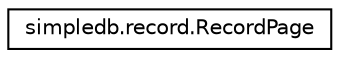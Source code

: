 digraph "Graphical Class Hierarchy"
{
  edge [fontname="Helvetica",fontsize="10",labelfontname="Helvetica",labelfontsize="10"];
  node [fontname="Helvetica",fontsize="10",shape=record];
  rankdir="LR";
  Node0 [label="simpledb.record.RecordPage",height=0.2,width=0.4,color="black", fillcolor="white", style="filled",URL="$classsimpledb_1_1record_1_1RecordPage.html"];
}
